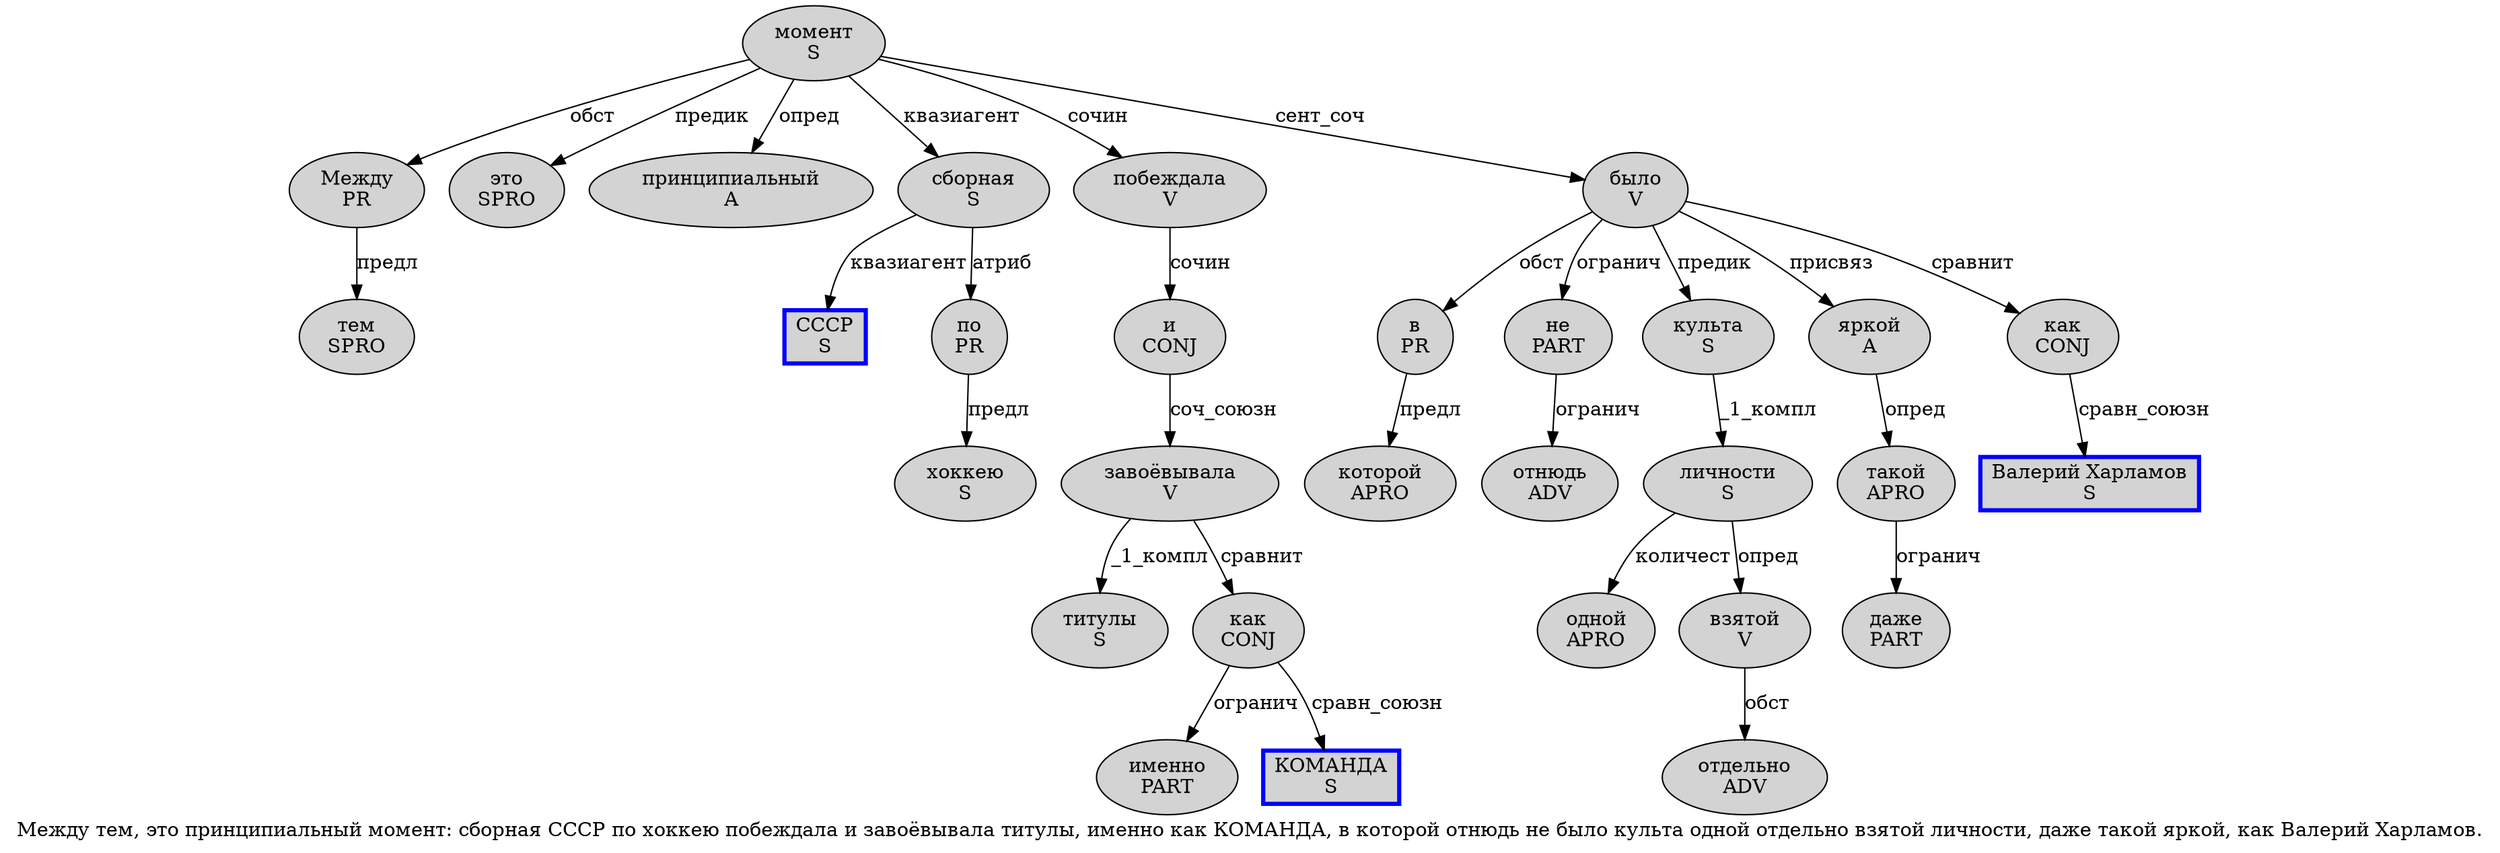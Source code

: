 digraph SENTENCE_3373 {
	graph [label="Между тем, это принципиальный момент: сборная СССР по хоккею побеждала и завоёвывала титулы, именно как КОМАНДА, в которой отнюдь не было культа одной отдельно взятой личности, даже такой яркой, как Валерий Харламов."]
	node [style=filled]
		0 [label="Между
PR" color="" fillcolor=lightgray penwidth=1 shape=ellipse]
		1 [label="тем
SPRO" color="" fillcolor=lightgray penwidth=1 shape=ellipse]
		3 [label="это
SPRO" color="" fillcolor=lightgray penwidth=1 shape=ellipse]
		4 [label="принципиальный
A" color="" fillcolor=lightgray penwidth=1 shape=ellipse]
		5 [label="момент
S" color="" fillcolor=lightgray penwidth=1 shape=ellipse]
		7 [label="сборная
S" color="" fillcolor=lightgray penwidth=1 shape=ellipse]
		8 [label="СССР
S" color=blue fillcolor=lightgray penwidth=3 shape=box]
		9 [label="по
PR" color="" fillcolor=lightgray penwidth=1 shape=ellipse]
		10 [label="хоккею
S" color="" fillcolor=lightgray penwidth=1 shape=ellipse]
		11 [label="побеждала
V" color="" fillcolor=lightgray penwidth=1 shape=ellipse]
		12 [label="и
CONJ" color="" fillcolor=lightgray penwidth=1 shape=ellipse]
		13 [label="завоёвывала
V" color="" fillcolor=lightgray penwidth=1 shape=ellipse]
		14 [label="титулы
S" color="" fillcolor=lightgray penwidth=1 shape=ellipse]
		16 [label="именно
PART" color="" fillcolor=lightgray penwidth=1 shape=ellipse]
		17 [label="как
CONJ" color="" fillcolor=lightgray penwidth=1 shape=ellipse]
		18 [label="КОМАНДА
S" color=blue fillcolor=lightgray penwidth=3 shape=box]
		20 [label="в
PR" color="" fillcolor=lightgray penwidth=1 shape=ellipse]
		21 [label="которой
APRO" color="" fillcolor=lightgray penwidth=1 shape=ellipse]
		22 [label="отнюдь
ADV" color="" fillcolor=lightgray penwidth=1 shape=ellipse]
		23 [label="не
PART" color="" fillcolor=lightgray penwidth=1 shape=ellipse]
		24 [label="было
V" color="" fillcolor=lightgray penwidth=1 shape=ellipse]
		25 [label="культа
S" color="" fillcolor=lightgray penwidth=1 shape=ellipse]
		26 [label="одной
APRO" color="" fillcolor=lightgray penwidth=1 shape=ellipse]
		27 [label="отдельно
ADV" color="" fillcolor=lightgray penwidth=1 shape=ellipse]
		28 [label="взятой
V" color="" fillcolor=lightgray penwidth=1 shape=ellipse]
		29 [label="личности
S" color="" fillcolor=lightgray penwidth=1 shape=ellipse]
		31 [label="даже
PART" color="" fillcolor=lightgray penwidth=1 shape=ellipse]
		32 [label="такой
APRO" color="" fillcolor=lightgray penwidth=1 shape=ellipse]
		33 [label="яркой
A" color="" fillcolor=lightgray penwidth=1 shape=ellipse]
		35 [label="как
CONJ" color="" fillcolor=lightgray penwidth=1 shape=ellipse]
		36 [label="Валерий Харламов
S" color=blue fillcolor=lightgray penwidth=3 shape=box]
			24 -> 20 [label="обст"]
			24 -> 23 [label="огранич"]
			24 -> 25 [label="предик"]
			24 -> 33 [label="присвяз"]
			24 -> 35 [label="сравнит"]
			13 -> 14 [label="_1_компл"]
			13 -> 17 [label="сравнит"]
			5 -> 0 [label="обст"]
			5 -> 3 [label="предик"]
			5 -> 4 [label="опред"]
			5 -> 7 [label="квазиагент"]
			5 -> 11 [label="сочин"]
			5 -> 24 [label="сент_соч"]
			11 -> 12 [label="сочин"]
			33 -> 32 [label="опред"]
			0 -> 1 [label="предл"]
			23 -> 22 [label="огранич"]
			35 -> 36 [label="сравн_союзн"]
			25 -> 29 [label="_1_компл"]
			9 -> 10 [label="предл"]
			28 -> 27 [label="обст"]
			32 -> 31 [label="огранич"]
			17 -> 16 [label="огранич"]
			17 -> 18 [label="сравн_союзн"]
			20 -> 21 [label="предл"]
			12 -> 13 [label="соч_союзн"]
			29 -> 26 [label="количест"]
			29 -> 28 [label="опред"]
			7 -> 8 [label="квазиагент"]
			7 -> 9 [label="атриб"]
}